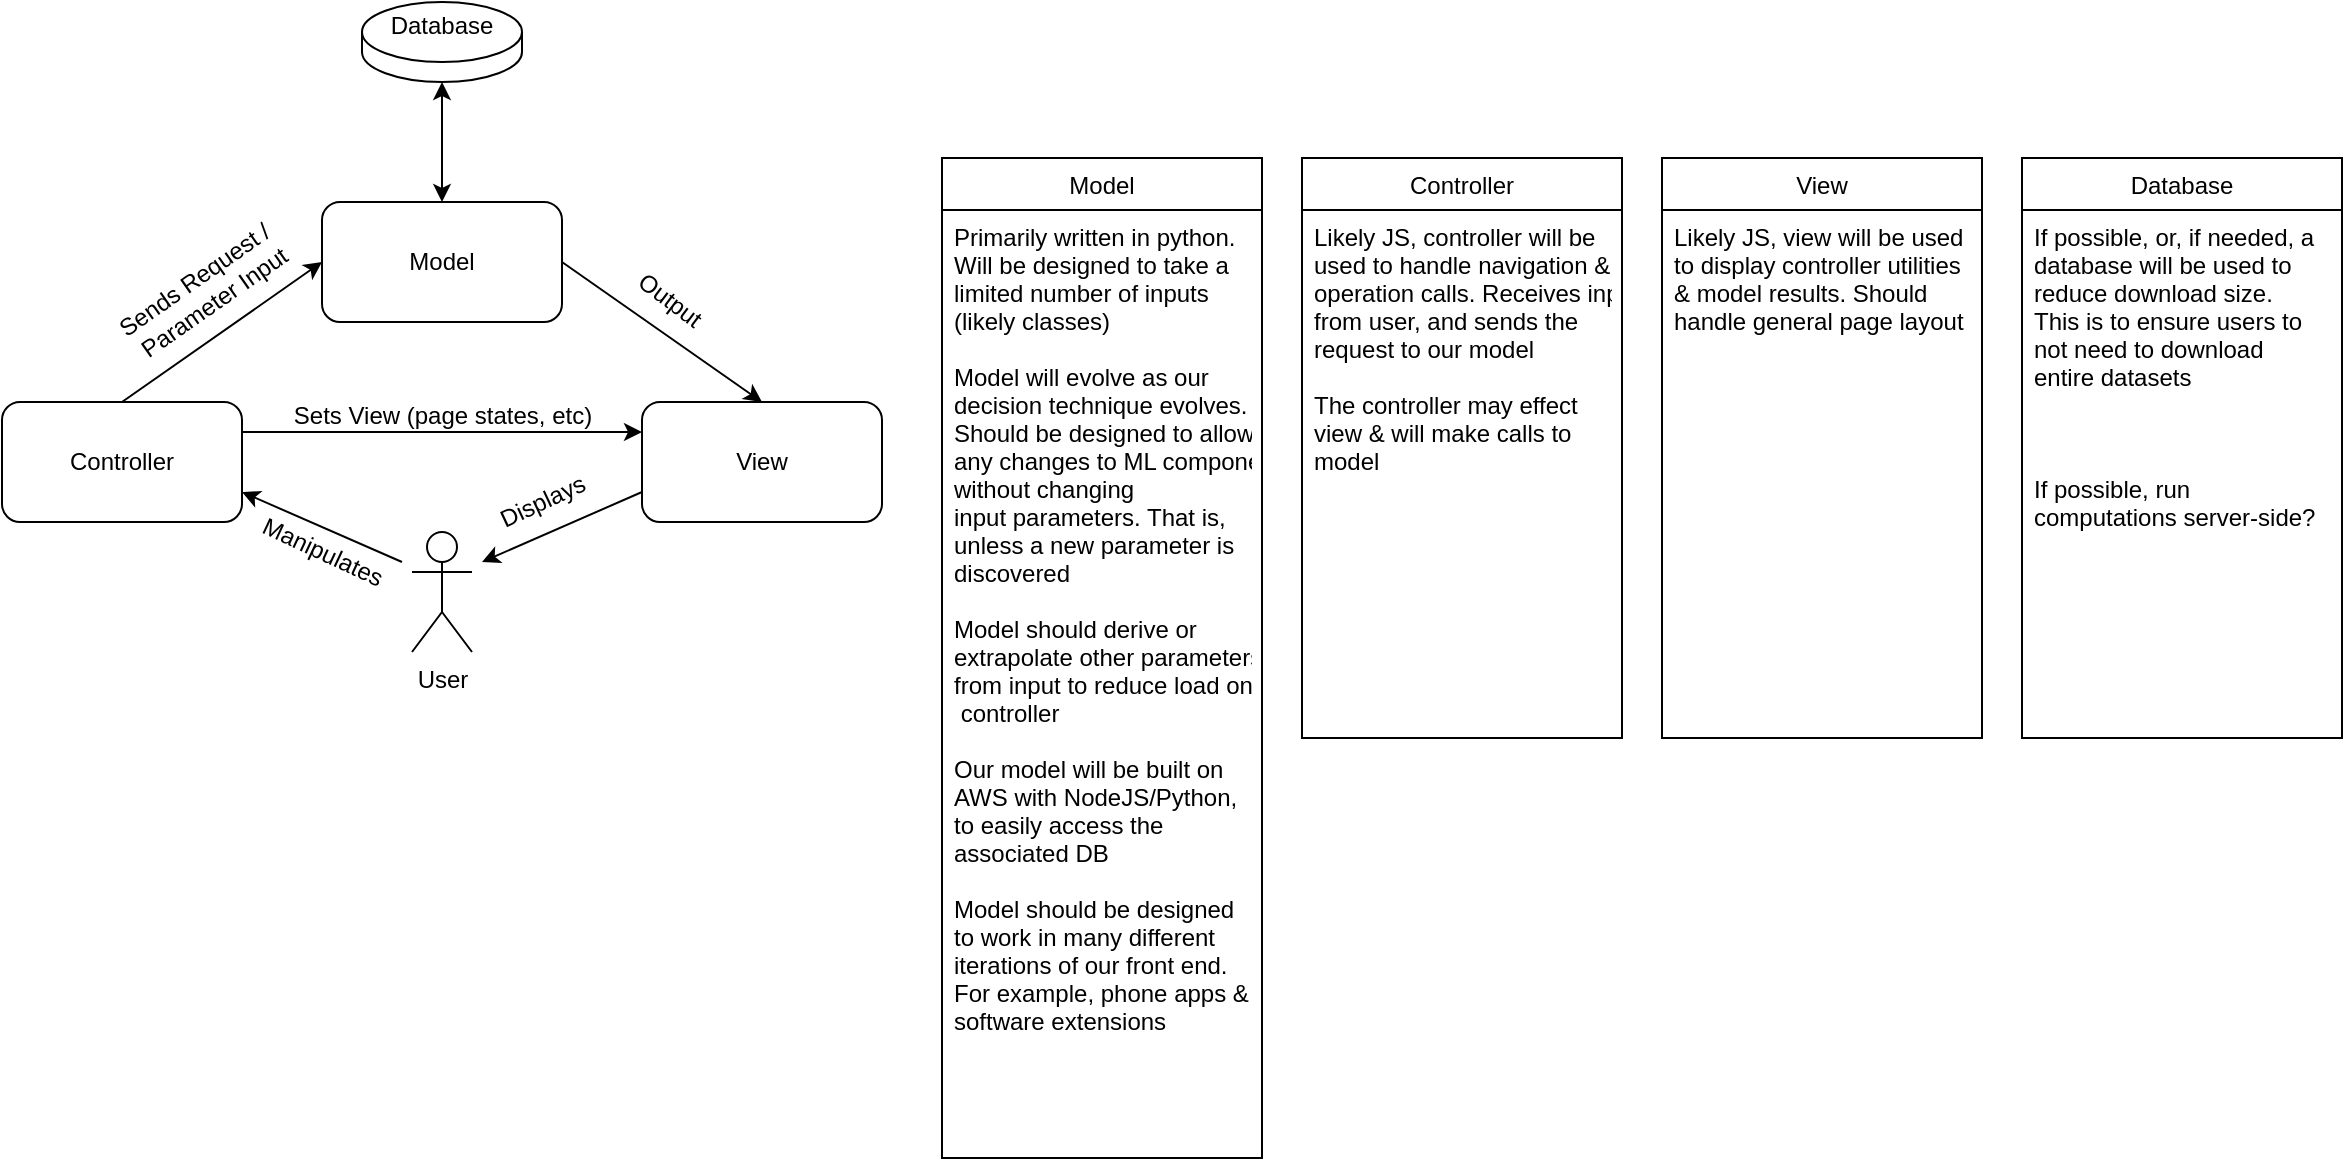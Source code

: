 <mxfile version="13.9.8" type="google"><diagram id="1YAq2ExRg6F4t91MQ38C" name="Page-1"><mxGraphModel dx="1460" dy="656" grid="1" gridSize="10" guides="1" tooltips="1" connect="1" arrows="1" fold="1" page="1" pageScale="1" pageWidth="1100" pageHeight="850" math="0" shadow="0"><root><mxCell id="0"/><mxCell id="1" parent="0"/><mxCell id="Z1TexGDLM9y2kBMF9CXG-1" value="Controller" style="rounded=1;whiteSpace=wrap;html=1;" parent="1" vertex="1"><mxGeometry x="10" y="210" width="120" height="60" as="geometry"/></mxCell><mxCell id="Z1TexGDLM9y2kBMF9CXG-4" value="Model" style="rounded=1;whiteSpace=wrap;html=1;" parent="1" vertex="1"><mxGeometry x="170" y="110" width="120" height="60" as="geometry"/></mxCell><mxCell id="Z1TexGDLM9y2kBMF9CXG-6" value="View" style="rounded=1;whiteSpace=wrap;html=1;" parent="1" vertex="1"><mxGeometry x="330" y="210" width="120" height="60" as="geometry"/></mxCell><mxCell id="Z1TexGDLM9y2kBMF9CXG-7" value="User" style="shape=umlActor;verticalLabelPosition=bottom;verticalAlign=top;html=1;outlineConnect=0;" parent="1" vertex="1"><mxGeometry x="215" y="275" width="30" height="60" as="geometry"/></mxCell><mxCell id="Z1TexGDLM9y2kBMF9CXG-8" value="" style="endArrow=classic;html=1;entryX=0;entryY=0.25;entryDx=0;entryDy=0;exitX=1;exitY=0.25;exitDx=0;exitDy=0;" parent="1" source="Z1TexGDLM9y2kBMF9CXG-1" target="Z1TexGDLM9y2kBMF9CXG-6" edge="1"><mxGeometry width="50" height="50" relative="1" as="geometry"><mxPoint x="200" y="240" as="sourcePoint"/><mxPoint x="250" y="190" as="targetPoint"/></mxGeometry></mxCell><mxCell id="Z1TexGDLM9y2kBMF9CXG-9" value="" style="endArrow=classic;html=1;entryX=1;entryY=0.75;entryDx=0;entryDy=0;" parent="1" target="Z1TexGDLM9y2kBMF9CXG-1" edge="1"><mxGeometry width="50" height="50" relative="1" as="geometry"><mxPoint x="210" y="290" as="sourcePoint"/><mxPoint x="190" y="240" as="targetPoint"/></mxGeometry></mxCell><mxCell id="Z1TexGDLM9y2kBMF9CXG-10" value="" style="endArrow=classic;html=1;exitX=0;exitY=0.75;exitDx=0;exitDy=0;" parent="1" source="Z1TexGDLM9y2kBMF9CXG-6" edge="1"><mxGeometry width="50" height="50" relative="1" as="geometry"><mxPoint x="310" y="370" as="sourcePoint"/><mxPoint x="250" y="290" as="targetPoint"/></mxGeometry></mxCell><mxCell id="Z1TexGDLM9y2kBMF9CXG-11" value="" style="endArrow=classic;html=1;exitX=0.5;exitY=0;exitDx=0;exitDy=0;entryX=0;entryY=0.5;entryDx=0;entryDy=0;" parent="1" source="Z1TexGDLM9y2kBMF9CXG-1" target="Z1TexGDLM9y2kBMF9CXG-4" edge="1"><mxGeometry width="50" height="50" relative="1" as="geometry"><mxPoint x="80" y="170" as="sourcePoint"/><mxPoint x="130" y="120" as="targetPoint"/></mxGeometry></mxCell><mxCell id="Z1TexGDLM9y2kBMF9CXG-12" value="" style="endArrow=classic;html=1;exitX=1;exitY=0.5;exitDx=0;exitDy=0;entryX=0.5;entryY=0;entryDx=0;entryDy=0;" parent="1" source="Z1TexGDLM9y2kBMF9CXG-4" target="Z1TexGDLM9y2kBMF9CXG-6" edge="1"><mxGeometry width="50" height="50" relative="1" as="geometry"><mxPoint x="470" y="160" as="sourcePoint"/><mxPoint x="520" y="110" as="targetPoint"/></mxGeometry></mxCell><mxCell id="Z1TexGDLM9y2kBMF9CXG-14" value="Sends Request /&lt;br&gt;&amp;nbsp;Parameter Input" style="text;html=1;align=center;verticalAlign=middle;resizable=0;points=[];autosize=1;rotation=-35;" parent="1" vertex="1"><mxGeometry x="60" y="140" width="100" height="30" as="geometry"/></mxCell><mxCell id="Z1TexGDLM9y2kBMF9CXG-15" value="Output&amp;nbsp;" style="text;html=1;align=center;verticalAlign=middle;resizable=0;points=[];autosize=1;rotation=37;" parent="1" vertex="1"><mxGeometry x="320" y="150" width="50" height="20" as="geometry"/></mxCell><mxCell id="Z1TexGDLM9y2kBMF9CXG-16" value="Sets View (page states, etc)" style="text;html=1;align=center;verticalAlign=middle;resizable=0;points=[];autosize=1;" parent="1" vertex="1"><mxGeometry x="150" y="207" width="160" height="20" as="geometry"/></mxCell><mxCell id="Z1TexGDLM9y2kBMF9CXG-17" value="Manipulates" style="text;html=1;align=center;verticalAlign=middle;resizable=0;points=[];autosize=1;rotation=25;" parent="1" vertex="1"><mxGeometry x="130" y="275" width="80" height="20" as="geometry"/></mxCell><mxCell id="Z1TexGDLM9y2kBMF9CXG-18" value="Displays" style="text;html=1;align=center;verticalAlign=middle;resizable=0;points=[];autosize=1;rotation=-25;" parent="1" vertex="1"><mxGeometry x="250" y="250" width="60" height="20" as="geometry"/></mxCell><mxCell id="Z1TexGDLM9y2kBMF9CXG-20" value="Database&lt;br&gt;&lt;br&gt;&lt;br&gt;&lt;br&gt;" style="shape=cylinder3;whiteSpace=wrap;html=1;boundedLbl=1;backgroundOutline=1;size=15;" parent="1" vertex="1"><mxGeometry x="190" y="10" width="80" height="40" as="geometry"/></mxCell><mxCell id="Z1TexGDLM9y2kBMF9CXG-27" value="Model" style="swimlane;fontStyle=0;childLayout=stackLayout;horizontal=1;startSize=26;fillColor=none;horizontalStack=0;resizeParent=1;resizeParentMax=0;resizeLast=0;collapsible=1;marginBottom=0;shadow=0;" parent="1" vertex="1"><mxGeometry x="480" y="88" width="160" height="500" as="geometry"/></mxCell><mxCell id="Z1TexGDLM9y2kBMF9CXG-28" value="Primarily written in python.&#10;Will be designed to take a &#10;limited number of inputs &#10;(likely classes)&#10;&#10;Model will evolve as our &#10;decision technique evolves.&#10;Should be designed to allow &#10;any changes to ML component &#10;without changing &#10;input parameters. That is, &#10;unless a new parameter is &#10;discovered &#10;&#10;Model should derive or &#10;extrapolate other parameters &#10;from input to reduce load on&#10; controller &#10;&#10;Our model will be built on &#10;AWS with NodeJS/Python, &#10;to easily access the &#10;associated DB&#10;&#10;Model should be designed &#10;to work in many different &#10;iterations of our front end. &#10;For example, phone apps &amp;&#10;software extensions" style="text;strokeColor=none;fillColor=none;align=left;verticalAlign=top;spacingLeft=4;spacingRight=4;overflow=hidden;rotatable=0;points=[[0,0.5],[1,0.5]];portConstraint=eastwest;" parent="Z1TexGDLM9y2kBMF9CXG-27" vertex="1"><mxGeometry y="26" width="160" height="474" as="geometry"/></mxCell><mxCell id="Z1TexGDLM9y2kBMF9CXG-33" value="Controller" style="swimlane;fontStyle=0;childLayout=stackLayout;horizontal=1;startSize=26;fillColor=none;horizontalStack=0;resizeParent=1;resizeParentMax=0;resizeLast=0;collapsible=1;marginBottom=0;shadow=0;" parent="1" vertex="1"><mxGeometry x="660" y="88" width="160" height="290" as="geometry"/></mxCell><mxCell id="Z1TexGDLM9y2kBMF9CXG-34" value="Likely JS, controller will be &#10;used to handle navigation &amp;&#10;operation calls. Receives input&#10;from user, and sends the &#10;request to our model&#10;&#10;The controller may effect &#10;view &amp; will make calls to &#10;model &#10;&#10;&#10;" style="text;strokeColor=none;fillColor=none;align=left;verticalAlign=top;spacingLeft=4;spacingRight=4;overflow=hidden;rotatable=0;points=[[0,0.5],[1,0.5]];portConstraint=eastwest;" parent="Z1TexGDLM9y2kBMF9CXG-33" vertex="1"><mxGeometry y="26" width="160" height="264" as="geometry"/></mxCell><mxCell id="Z1TexGDLM9y2kBMF9CXG-35" value="" style="endArrow=classic;startArrow=classic;html=1;exitX=0.5;exitY=0;exitDx=0;exitDy=0;entryX=0.5;entryY=1;entryDx=0;entryDy=0;entryPerimeter=0;" parent="1" source="Z1TexGDLM9y2kBMF9CXG-4" target="Z1TexGDLM9y2kBMF9CXG-20" edge="1"><mxGeometry width="50" height="50" relative="1" as="geometry"><mxPoint x="60" y="110" as="sourcePoint"/><mxPoint x="110" y="60" as="targetPoint"/></mxGeometry></mxCell><mxCell id="Z1TexGDLM9y2kBMF9CXG-37" value="View" style="swimlane;fontStyle=0;childLayout=stackLayout;horizontal=1;startSize=26;fillColor=none;horizontalStack=0;resizeParent=1;resizeParentMax=0;resizeLast=0;collapsible=1;marginBottom=0;shadow=0;" parent="1" vertex="1"><mxGeometry x="840" y="88" width="160" height="290" as="geometry"/></mxCell><mxCell id="Z1TexGDLM9y2kBMF9CXG-38" value="Likely JS, view will be used &#10;to display controller utilities &#10;&amp; model results. Should &#10;handle general page layout &#10;&#10;" style="text;strokeColor=none;fillColor=none;align=left;verticalAlign=top;spacingLeft=4;spacingRight=4;overflow=hidden;rotatable=0;points=[[0,0.5],[1,0.5]];portConstraint=eastwest;" parent="Z1TexGDLM9y2kBMF9CXG-37" vertex="1"><mxGeometry y="26" width="160" height="264" as="geometry"/></mxCell><mxCell id="Z1TexGDLM9y2kBMF9CXG-42" value="Database" style="swimlane;fontStyle=0;childLayout=stackLayout;horizontal=1;startSize=26;fillColor=none;horizontalStack=0;resizeParent=1;resizeParentMax=0;resizeLast=0;collapsible=1;marginBottom=0;shadow=0;" parent="1" vertex="1"><mxGeometry x="1020" y="88" width="160" height="290" as="geometry"/></mxCell><mxCell id="Z1TexGDLM9y2kBMF9CXG-43" value="If possible, or, if needed, a &#10;database will be used to &#10;reduce download size. &#10;This is to ensure users to &#10;not need to download  &#10;entire datasets &#10;&#10;&#10;&#10;If possible, run &#10;computations server-side? &#10;&#10;" style="text;strokeColor=none;fillColor=none;align=left;verticalAlign=top;spacingLeft=4;spacingRight=4;overflow=hidden;rotatable=0;points=[[0,0.5],[1,0.5]];portConstraint=eastwest;" parent="Z1TexGDLM9y2kBMF9CXG-42" vertex="1"><mxGeometry y="26" width="160" height="264" as="geometry"/></mxCell></root></mxGraphModel></diagram></mxfile>